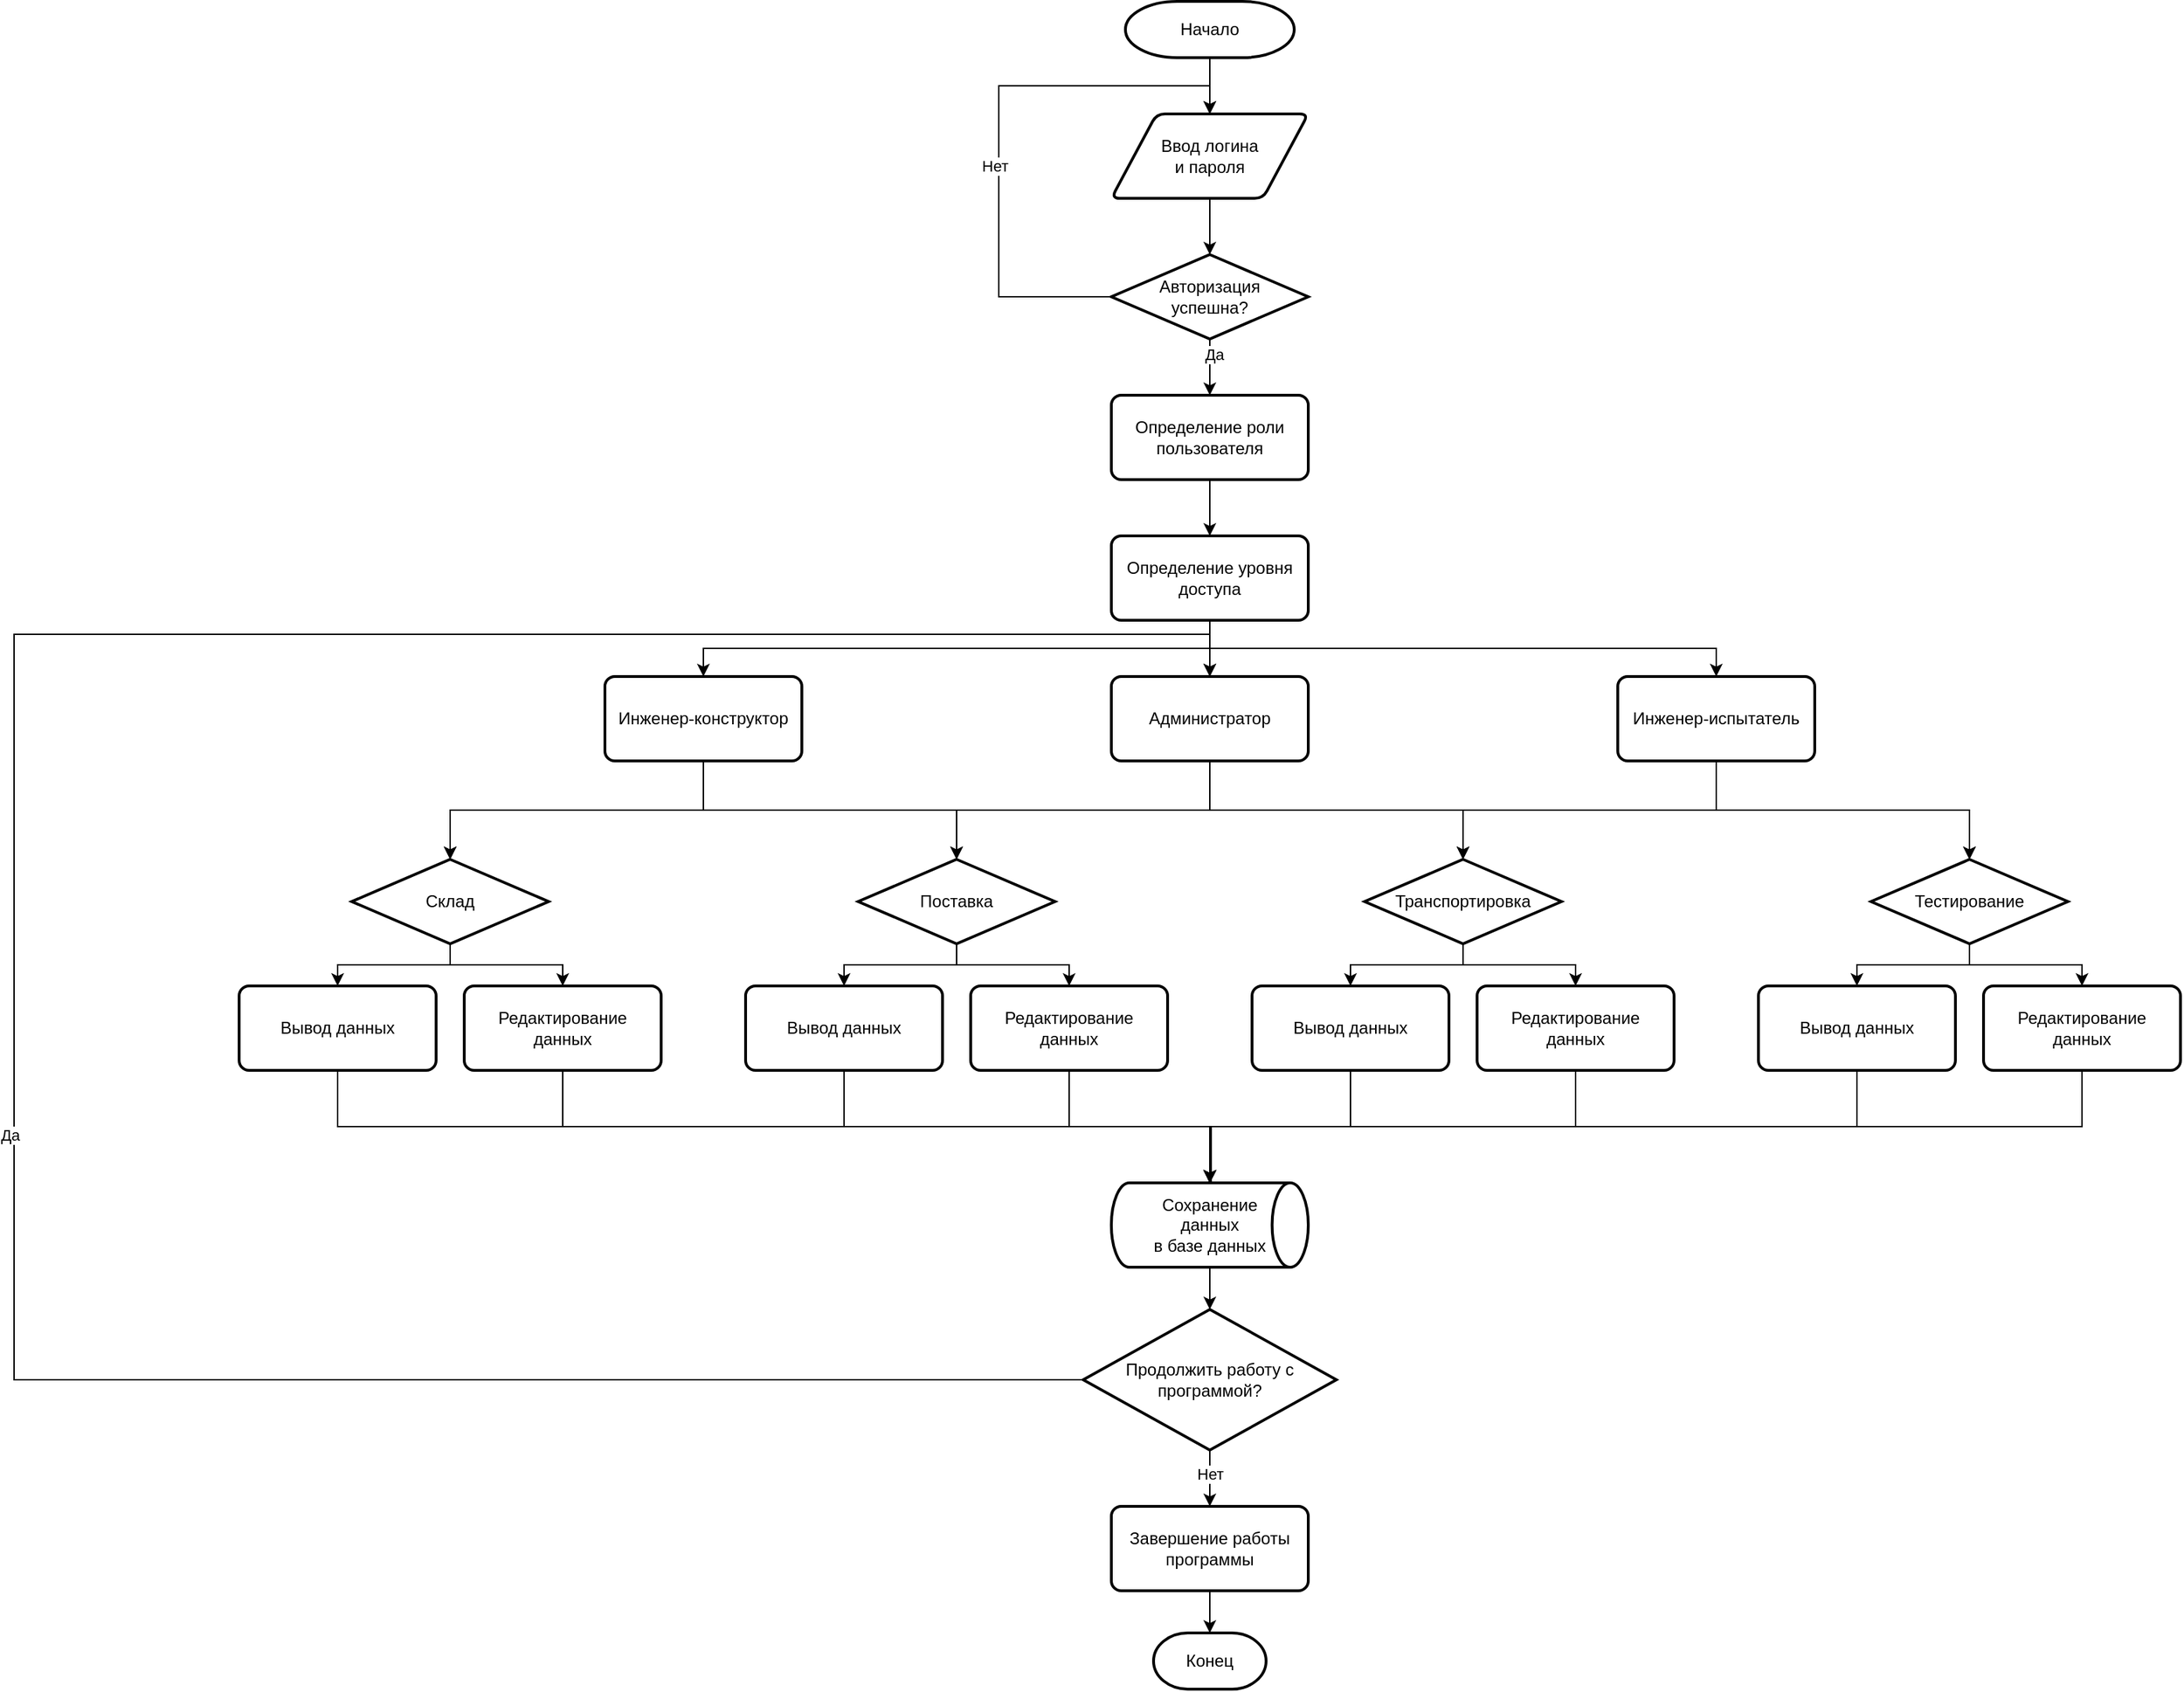 <mxfile version="27.0.9">
  <diagram name="Страница — 1" id="4_a2UAqpwmKXYzxfLa_J">
    <mxGraphModel dx="2253" dy="849" grid="1" gridSize="10" guides="1" tooltips="1" connect="1" arrows="1" fold="1" page="1" pageScale="1" pageWidth="827" pageHeight="1169" math="0" shadow="0">
      <root>
        <mxCell id="0" />
        <mxCell id="1" parent="0" />
        <mxCell id="M1zY204ZlTS8e85Jj3LD-14" value="" style="edgeStyle=orthogonalEdgeStyle;rounded=0;orthogonalLoop=1;jettySize=auto;html=1;" edge="1" parent="1" source="M1zY204ZlTS8e85Jj3LD-1" target="M1zY204ZlTS8e85Jj3LD-11">
          <mxGeometry relative="1" as="geometry" />
        </mxCell>
        <mxCell id="M1zY204ZlTS8e85Jj3LD-1" value="Начало" style="strokeWidth=2;html=1;shape=mxgraph.flowchart.terminator;whiteSpace=wrap;" vertex="1" parent="1">
          <mxGeometry x="360" y="30" width="120" height="40" as="geometry" />
        </mxCell>
        <mxCell id="M1zY204ZlTS8e85Jj3LD-2" value="Конец" style="strokeWidth=2;html=1;shape=mxgraph.flowchart.terminator;whiteSpace=wrap;" vertex="1" parent="1">
          <mxGeometry x="380" y="1190" width="80" height="40" as="geometry" />
        </mxCell>
        <mxCell id="M1zY204ZlTS8e85Jj3LD-17" value="" style="edgeStyle=orthogonalEdgeStyle;rounded=0;orthogonalLoop=1;jettySize=auto;html=1;" edge="1" parent="1" source="M1zY204ZlTS8e85Jj3LD-8" target="M1zY204ZlTS8e85Jj3LD-16">
          <mxGeometry relative="1" as="geometry" />
        </mxCell>
        <mxCell id="M1zY204ZlTS8e85Jj3LD-87" value="Да" style="edgeLabel;html=1;align=center;verticalAlign=middle;resizable=0;points=[];" vertex="1" connectable="0" parent="M1zY204ZlTS8e85Jj3LD-17">
          <mxGeometry x="-0.45" y="3" relative="1" as="geometry">
            <mxPoint as="offset" />
          </mxGeometry>
        </mxCell>
        <mxCell id="M1zY204ZlTS8e85Jj3LD-85" style="edgeStyle=orthogonalEdgeStyle;rounded=0;orthogonalLoop=1;jettySize=auto;html=1;exitX=0;exitY=0.5;exitDx=0;exitDy=0;exitPerimeter=0;entryX=0.5;entryY=0;entryDx=0;entryDy=0;" edge="1" parent="1" source="M1zY204ZlTS8e85Jj3LD-8" target="M1zY204ZlTS8e85Jj3LD-11">
          <mxGeometry relative="1" as="geometry">
            <Array as="points">
              <mxPoint x="270" y="240" />
              <mxPoint x="270" y="90" />
              <mxPoint x="420" y="90" />
            </Array>
          </mxGeometry>
        </mxCell>
        <mxCell id="M1zY204ZlTS8e85Jj3LD-86" value="Нет" style="edgeLabel;html=1;align=center;verticalAlign=middle;resizable=0;points=[];" vertex="1" connectable="0" parent="M1zY204ZlTS8e85Jj3LD-85">
          <mxGeometry x="-0.135" y="3" relative="1" as="geometry">
            <mxPoint as="offset" />
          </mxGeometry>
        </mxCell>
        <mxCell id="M1zY204ZlTS8e85Jj3LD-8" value="Авторизация&lt;br&gt;успешна?" style="strokeWidth=2;html=1;shape=mxgraph.flowchart.decision;whiteSpace=wrap;" vertex="1" parent="1">
          <mxGeometry x="350" y="210" width="140" height="60" as="geometry" />
        </mxCell>
        <mxCell id="M1zY204ZlTS8e85Jj3LD-13" value="" style="edgeStyle=orthogonalEdgeStyle;rounded=0;orthogonalLoop=1;jettySize=auto;html=1;" edge="1" parent="1" source="M1zY204ZlTS8e85Jj3LD-11" target="M1zY204ZlTS8e85Jj3LD-8">
          <mxGeometry relative="1" as="geometry" />
        </mxCell>
        <mxCell id="M1zY204ZlTS8e85Jj3LD-11" value="Ввод логина&lt;br&gt;и пароля" style="shape=parallelogram;html=1;strokeWidth=2;perimeter=parallelogramPerimeter;whiteSpace=wrap;rounded=1;arcSize=12;size=0.23;" vertex="1" parent="1">
          <mxGeometry x="350" y="110" width="140" height="60" as="geometry" />
        </mxCell>
        <mxCell id="M1zY204ZlTS8e85Jj3LD-19" value="" style="edgeStyle=orthogonalEdgeStyle;rounded=0;orthogonalLoop=1;jettySize=auto;html=1;" edge="1" parent="1" source="M1zY204ZlTS8e85Jj3LD-16" target="M1zY204ZlTS8e85Jj3LD-18">
          <mxGeometry relative="1" as="geometry" />
        </mxCell>
        <mxCell id="M1zY204ZlTS8e85Jj3LD-16" value="Определение роли пользователя" style="rounded=1;whiteSpace=wrap;html=1;absoluteArcSize=1;arcSize=14;strokeWidth=2;" vertex="1" parent="1">
          <mxGeometry x="350" y="310" width="140" height="60" as="geometry" />
        </mxCell>
        <mxCell id="M1zY204ZlTS8e85Jj3LD-58" value="" style="edgeStyle=orthogonalEdgeStyle;rounded=0;orthogonalLoop=1;jettySize=auto;html=1;" edge="1" parent="1" source="M1zY204ZlTS8e85Jj3LD-18" target="M1zY204ZlTS8e85Jj3LD-56">
          <mxGeometry relative="1" as="geometry" />
        </mxCell>
        <mxCell id="M1zY204ZlTS8e85Jj3LD-59" style="edgeStyle=orthogonalEdgeStyle;rounded=0;orthogonalLoop=1;jettySize=auto;html=1;entryX=0.5;entryY=0;entryDx=0;entryDy=0;exitX=0.5;exitY=1;exitDx=0;exitDy=0;" edge="1" parent="1" source="M1zY204ZlTS8e85Jj3LD-18" target="M1zY204ZlTS8e85Jj3LD-55">
          <mxGeometry relative="1" as="geometry" />
        </mxCell>
        <mxCell id="M1zY204ZlTS8e85Jj3LD-18" value="Определение уровня доступа" style="rounded=1;whiteSpace=wrap;html=1;absoluteArcSize=1;arcSize=14;strokeWidth=2;" vertex="1" parent="1">
          <mxGeometry x="350" y="410" width="140" height="60" as="geometry" />
        </mxCell>
        <mxCell id="M1zY204ZlTS8e85Jj3LD-70" style="edgeStyle=orthogonalEdgeStyle;rounded=0;orthogonalLoop=1;jettySize=auto;html=1;exitX=0.5;exitY=1;exitDx=0;exitDy=0;" edge="1" parent="1" source="M1zY204ZlTS8e85Jj3LD-30">
          <mxGeometry relative="1" as="geometry">
            <mxPoint x="420" y="910" as="targetPoint" />
            <Array as="points">
              <mxPoint x="-40" y="830" />
              <mxPoint x="421" y="830" />
            </Array>
          </mxGeometry>
        </mxCell>
        <mxCell id="M1zY204ZlTS8e85Jj3LD-30" value="Редактирование&lt;br&gt;данных" style="rounded=1;whiteSpace=wrap;html=1;absoluteArcSize=1;arcSize=14;strokeWidth=2;" vertex="1" parent="1">
          <mxGeometry x="-110" y="730" width="140" height="60" as="geometry" />
        </mxCell>
        <mxCell id="M1zY204ZlTS8e85Jj3LD-34" value="Вывод данных" style="rounded=1;whiteSpace=wrap;html=1;absoluteArcSize=1;arcSize=14;strokeWidth=2;" vertex="1" parent="1">
          <mxGeometry x="-270" y="730" width="140" height="60" as="geometry" />
        </mxCell>
        <mxCell id="M1zY204ZlTS8e85Jj3LD-72" style="edgeStyle=orthogonalEdgeStyle;rounded=0;orthogonalLoop=1;jettySize=auto;html=1;exitX=0.5;exitY=1;exitDx=0;exitDy=0;" edge="1" parent="1" source="M1zY204ZlTS8e85Jj3LD-35">
          <mxGeometry relative="1" as="geometry">
            <mxPoint x="420" y="870" as="targetPoint" />
          </mxGeometry>
        </mxCell>
        <mxCell id="M1zY204ZlTS8e85Jj3LD-35" value="Редактирование&lt;br&gt;данных" style="rounded=1;whiteSpace=wrap;html=1;absoluteArcSize=1;arcSize=14;strokeWidth=2;" vertex="1" parent="1">
          <mxGeometry x="250" y="730" width="140" height="60" as="geometry" />
        </mxCell>
        <mxCell id="M1zY204ZlTS8e85Jj3LD-36" value="Вывод данных" style="rounded=1;whiteSpace=wrap;html=1;absoluteArcSize=1;arcSize=14;strokeWidth=2;" vertex="1" parent="1">
          <mxGeometry x="90" y="730" width="140" height="60" as="geometry" />
        </mxCell>
        <mxCell id="M1zY204ZlTS8e85Jj3LD-37" value="Редактирование&lt;br&gt;данных" style="rounded=1;whiteSpace=wrap;html=1;absoluteArcSize=1;arcSize=14;strokeWidth=2;" vertex="1" parent="1">
          <mxGeometry x="610" y="730" width="140" height="60" as="geometry" />
        </mxCell>
        <mxCell id="M1zY204ZlTS8e85Jj3LD-73" style="edgeStyle=orthogonalEdgeStyle;rounded=0;orthogonalLoop=1;jettySize=auto;html=1;exitX=0.5;exitY=1;exitDx=0;exitDy=0;" edge="1" parent="1" source="M1zY204ZlTS8e85Jj3LD-38">
          <mxGeometry relative="1" as="geometry">
            <mxPoint x="420" y="870" as="targetPoint" />
          </mxGeometry>
        </mxCell>
        <mxCell id="M1zY204ZlTS8e85Jj3LD-38" value="Вывод данных" style="rounded=1;whiteSpace=wrap;html=1;absoluteArcSize=1;arcSize=14;strokeWidth=2;" vertex="1" parent="1">
          <mxGeometry x="450" y="730" width="140" height="60" as="geometry" />
        </mxCell>
        <mxCell id="M1zY204ZlTS8e85Jj3LD-39" value="Редактирование&lt;br&gt;данных" style="rounded=1;whiteSpace=wrap;html=1;absoluteArcSize=1;arcSize=14;strokeWidth=2;" vertex="1" parent="1">
          <mxGeometry x="970" y="730" width="140" height="60" as="geometry" />
        </mxCell>
        <mxCell id="M1zY204ZlTS8e85Jj3LD-75" style="edgeStyle=orthogonalEdgeStyle;rounded=0;orthogonalLoop=1;jettySize=auto;html=1;exitX=0.5;exitY=1;exitDx=0;exitDy=0;" edge="1" parent="1" source="M1zY204ZlTS8e85Jj3LD-40">
          <mxGeometry relative="1" as="geometry">
            <mxPoint x="420" y="870" as="targetPoint" />
          </mxGeometry>
        </mxCell>
        <mxCell id="M1zY204ZlTS8e85Jj3LD-40" value="Вывод данных" style="rounded=1;whiteSpace=wrap;html=1;absoluteArcSize=1;arcSize=14;strokeWidth=2;" vertex="1" parent="1">
          <mxGeometry x="810" y="730" width="140" height="60" as="geometry" />
        </mxCell>
        <mxCell id="M1zY204ZlTS8e85Jj3LD-41" value="" style="endArrow=classic;html=1;rounded=0;exitX=0.5;exitY=1;exitDx=0;exitDy=0;entryX=0.5;entryY=0;entryDx=0;entryDy=0;edgeStyle=elbowEdgeStyle;elbow=vertical;" edge="1" parent="1" target="M1zY204ZlTS8e85Jj3LD-34">
          <mxGeometry width="50" height="50" relative="1" as="geometry">
            <mxPoint x="-120" y="700" as="sourcePoint" />
            <mxPoint x="160" y="590" as="targetPoint" />
          </mxGeometry>
        </mxCell>
        <mxCell id="M1zY204ZlTS8e85Jj3LD-42" value="" style="endArrow=classic;html=1;rounded=0;entryX=0.5;entryY=0;entryDx=0;entryDy=0;edgeStyle=elbowEdgeStyle;elbow=vertical;exitX=0.5;exitY=1;exitDx=0;exitDy=0;exitPerimeter=0;" edge="1" parent="1" source="M1zY204ZlTS8e85Jj3LD-51" target="M1zY204ZlTS8e85Jj3LD-30">
          <mxGeometry width="50" height="50" relative="1" as="geometry">
            <mxPoint x="-120" y="700" as="sourcePoint" />
            <mxPoint x="210" y="530" as="targetPoint" />
          </mxGeometry>
        </mxCell>
        <mxCell id="M1zY204ZlTS8e85Jj3LD-43" value="" style="endArrow=classic;html=1;rounded=0;entryX=0.5;entryY=0;entryDx=0;entryDy=0;edgeStyle=elbowEdgeStyle;elbow=vertical;exitX=0.5;exitY=1;exitDx=0;exitDy=0;" edge="1" parent="1" target="M1zY204ZlTS8e85Jj3LD-40">
          <mxGeometry width="50" height="50" relative="1" as="geometry">
            <mxPoint x="960" y="700" as="sourcePoint" />
            <mxPoint x="780" y="710" as="targetPoint" />
          </mxGeometry>
        </mxCell>
        <mxCell id="M1zY204ZlTS8e85Jj3LD-44" value="" style="endArrow=classic;html=1;rounded=0;entryX=0.5;entryY=0;entryDx=0;entryDy=0;edgeStyle=elbowEdgeStyle;elbow=vertical;exitX=0.5;exitY=1;exitDx=0;exitDy=0;" edge="1" parent="1" target="M1zY204ZlTS8e85Jj3LD-39">
          <mxGeometry width="50" height="50" relative="1" as="geometry">
            <mxPoint x="960" y="700" as="sourcePoint" />
            <mxPoint x="980" y="760" as="targetPoint" />
          </mxGeometry>
        </mxCell>
        <mxCell id="M1zY204ZlTS8e85Jj3LD-45" value="" style="endArrow=classic;html=1;rounded=0;entryX=0.5;entryY=0;entryDx=0;entryDy=0;edgeStyle=elbowEdgeStyle;elbow=vertical;exitX=0.5;exitY=1;exitDx=0;exitDy=0;" edge="1" parent="1" target="M1zY204ZlTS8e85Jj3LD-38">
          <mxGeometry width="50" height="50" relative="1" as="geometry">
            <mxPoint x="600" y="700" as="sourcePoint" />
            <mxPoint x="460" y="720" as="targetPoint" />
          </mxGeometry>
        </mxCell>
        <mxCell id="M1zY204ZlTS8e85Jj3LD-46" value="" style="endArrow=classic;html=1;rounded=0;entryX=0.5;entryY=0;entryDx=0;entryDy=0;edgeStyle=elbowEdgeStyle;elbow=vertical;exitX=0.5;exitY=1;exitDx=0;exitDy=0;" edge="1" parent="1" target="M1zY204ZlTS8e85Jj3LD-37">
          <mxGeometry width="50" height="50" relative="1" as="geometry">
            <mxPoint x="600" y="700" as="sourcePoint" />
            <mxPoint x="680" y="850" as="targetPoint" />
          </mxGeometry>
        </mxCell>
        <mxCell id="M1zY204ZlTS8e85Jj3LD-47" value="" style="endArrow=classic;html=1;rounded=0;entryX=0.5;entryY=0;entryDx=0;entryDy=0;edgeStyle=elbowEdgeStyle;elbow=vertical;exitX=0.5;exitY=1;exitDx=0;exitDy=0;" edge="1" parent="1" target="M1zY204ZlTS8e85Jj3LD-36">
          <mxGeometry width="50" height="50" relative="1" as="geometry">
            <mxPoint x="240" y="700" as="sourcePoint" />
            <mxPoint x="500" y="930" as="targetPoint" />
          </mxGeometry>
        </mxCell>
        <mxCell id="M1zY204ZlTS8e85Jj3LD-48" value="" style="endArrow=classic;html=1;rounded=0;entryX=0.5;entryY=0;entryDx=0;entryDy=0;edgeStyle=elbowEdgeStyle;elbow=vertical;exitX=0.5;exitY=1;exitDx=0;exitDy=0;" edge="1" parent="1" target="M1zY204ZlTS8e85Jj3LD-35">
          <mxGeometry width="50" height="50" relative="1" as="geometry">
            <mxPoint x="240" y="700" as="sourcePoint" />
            <mxPoint x="340" y="770" as="targetPoint" />
          </mxGeometry>
        </mxCell>
        <mxCell id="M1zY204ZlTS8e85Jj3LD-49" value="Сохранение &lt;br&gt;данных &lt;br&gt;в базе данных" style="strokeWidth=2;html=1;shape=mxgraph.flowchart.direct_data;whiteSpace=wrap;" vertex="1" parent="1">
          <mxGeometry x="350" y="870" width="140" height="60" as="geometry" />
        </mxCell>
        <mxCell id="M1zY204ZlTS8e85Jj3LD-51" value="Склад" style="strokeWidth=2;html=1;shape=mxgraph.flowchart.decision;whiteSpace=wrap;" vertex="1" parent="1">
          <mxGeometry x="-190" y="640" width="140" height="60" as="geometry" />
        </mxCell>
        <mxCell id="M1zY204ZlTS8e85Jj3LD-52" value="Тестирование" style="strokeWidth=2;html=1;shape=mxgraph.flowchart.decision;whiteSpace=wrap;" vertex="1" parent="1">
          <mxGeometry x="890" y="640" width="140" height="60" as="geometry" />
        </mxCell>
        <mxCell id="M1zY204ZlTS8e85Jj3LD-53" value="Транспортировка" style="strokeWidth=2;html=1;shape=mxgraph.flowchart.decision;whiteSpace=wrap;" vertex="1" parent="1">
          <mxGeometry x="530" y="640" width="140" height="60" as="geometry" />
        </mxCell>
        <mxCell id="M1zY204ZlTS8e85Jj3LD-54" value="Поставка" style="strokeWidth=2;html=1;shape=mxgraph.flowchart.decision;whiteSpace=wrap;" vertex="1" parent="1">
          <mxGeometry x="170" y="640" width="140" height="60" as="geometry" />
        </mxCell>
        <mxCell id="M1zY204ZlTS8e85Jj3LD-61" value="" style="edgeStyle=orthogonalEdgeStyle;rounded=0;orthogonalLoop=1;jettySize=auto;html=1;exitX=0.5;exitY=1;exitDx=0;exitDy=0;" edge="1" parent="1" source="M1zY204ZlTS8e85Jj3LD-55" target="M1zY204ZlTS8e85Jj3LD-54">
          <mxGeometry relative="1" as="geometry" />
        </mxCell>
        <mxCell id="M1zY204ZlTS8e85Jj3LD-55" value="Инженер-конструктор" style="rounded=1;whiteSpace=wrap;html=1;absoluteArcSize=1;arcSize=14;strokeWidth=2;" vertex="1" parent="1">
          <mxGeometry x="-10" y="510" width="140" height="60" as="geometry" />
        </mxCell>
        <mxCell id="M1zY204ZlTS8e85Jj3LD-56" value="Администратор" style="rounded=1;whiteSpace=wrap;html=1;absoluteArcSize=1;arcSize=14;strokeWidth=2;" vertex="1" parent="1">
          <mxGeometry x="350" y="510" width="140" height="60" as="geometry" />
        </mxCell>
        <mxCell id="M1zY204ZlTS8e85Jj3LD-57" value="Инженер-испытатель" style="rounded=1;whiteSpace=wrap;html=1;absoluteArcSize=1;arcSize=14;strokeWidth=2;" vertex="1" parent="1">
          <mxGeometry x="710" y="510" width="140" height="60" as="geometry" />
        </mxCell>
        <mxCell id="M1zY204ZlTS8e85Jj3LD-60" value="" style="endArrow=classic;html=1;rounded=0;exitX=0.5;exitY=1;exitDx=0;exitDy=0;entryX=0.5;entryY=0;entryDx=0;entryDy=0;edgeStyle=elbowEdgeStyle;elbow=vertical;" edge="1" parent="1" source="M1zY204ZlTS8e85Jj3LD-18" target="M1zY204ZlTS8e85Jj3LD-57">
          <mxGeometry width="50" height="50" relative="1" as="geometry">
            <mxPoint x="720" y="460" as="sourcePoint" />
            <mxPoint x="770" y="410" as="targetPoint" />
          </mxGeometry>
        </mxCell>
        <mxCell id="M1zY204ZlTS8e85Jj3LD-62" style="edgeStyle=orthogonalEdgeStyle;rounded=0;orthogonalLoop=1;jettySize=auto;html=1;entryX=0.5;entryY=0;entryDx=0;entryDy=0;entryPerimeter=0;exitX=0.5;exitY=1;exitDx=0;exitDy=0;" edge="1" parent="1" source="M1zY204ZlTS8e85Jj3LD-55" target="M1zY204ZlTS8e85Jj3LD-51">
          <mxGeometry relative="1" as="geometry" />
        </mxCell>
        <mxCell id="M1zY204ZlTS8e85Jj3LD-63" style="edgeStyle=orthogonalEdgeStyle;rounded=0;orthogonalLoop=1;jettySize=auto;html=1;entryX=0.5;entryY=0;entryDx=0;entryDy=0;entryPerimeter=0;exitX=0.5;exitY=1;exitDx=0;exitDy=0;" edge="1" parent="1" source="M1zY204ZlTS8e85Jj3LD-57" target="M1zY204ZlTS8e85Jj3LD-53">
          <mxGeometry relative="1" as="geometry" />
        </mxCell>
        <mxCell id="M1zY204ZlTS8e85Jj3LD-64" style="edgeStyle=orthogonalEdgeStyle;rounded=0;orthogonalLoop=1;jettySize=auto;html=1;entryX=0.5;entryY=0;entryDx=0;entryDy=0;entryPerimeter=0;exitX=0.5;exitY=1;exitDx=0;exitDy=0;" edge="1" parent="1" source="M1zY204ZlTS8e85Jj3LD-57" target="M1zY204ZlTS8e85Jj3LD-52">
          <mxGeometry relative="1" as="geometry" />
        </mxCell>
        <mxCell id="M1zY204ZlTS8e85Jj3LD-65" style="edgeStyle=orthogonalEdgeStyle;rounded=0;orthogonalLoop=1;jettySize=auto;html=1;entryX=0.5;entryY=0;entryDx=0;entryDy=0;entryPerimeter=0;exitX=0.5;exitY=1;exitDx=0;exitDy=0;" edge="1" parent="1" source="M1zY204ZlTS8e85Jj3LD-56" target="M1zY204ZlTS8e85Jj3LD-54">
          <mxGeometry relative="1" as="geometry">
            <mxPoint x="440" y="630" as="sourcePoint" />
          </mxGeometry>
        </mxCell>
        <mxCell id="M1zY204ZlTS8e85Jj3LD-66" style="edgeStyle=orthogonalEdgeStyle;rounded=0;orthogonalLoop=1;jettySize=auto;html=1;entryX=0.5;entryY=0;entryDx=0;entryDy=0;entryPerimeter=0;exitX=0.5;exitY=1;exitDx=0;exitDy=0;" edge="1" parent="1" source="M1zY204ZlTS8e85Jj3LD-56" target="M1zY204ZlTS8e85Jj3LD-51">
          <mxGeometry relative="1" as="geometry" />
        </mxCell>
        <mxCell id="M1zY204ZlTS8e85Jj3LD-67" style="edgeStyle=orthogonalEdgeStyle;rounded=0;orthogonalLoop=1;jettySize=auto;html=1;entryX=0.5;entryY=0;entryDx=0;entryDy=0;entryPerimeter=0;exitX=0.5;exitY=1;exitDx=0;exitDy=0;" edge="1" parent="1" source="M1zY204ZlTS8e85Jj3LD-56" target="M1zY204ZlTS8e85Jj3LD-53">
          <mxGeometry relative="1" as="geometry" />
        </mxCell>
        <mxCell id="M1zY204ZlTS8e85Jj3LD-68" style="edgeStyle=orthogonalEdgeStyle;rounded=0;orthogonalLoop=1;jettySize=auto;html=1;entryX=0.5;entryY=0;entryDx=0;entryDy=0;entryPerimeter=0;exitX=0.5;exitY=1;exitDx=0;exitDy=0;" edge="1" parent="1" source="M1zY204ZlTS8e85Jj3LD-56" target="M1zY204ZlTS8e85Jj3LD-52">
          <mxGeometry relative="1" as="geometry" />
        </mxCell>
        <mxCell id="M1zY204ZlTS8e85Jj3LD-69" style="edgeStyle=orthogonalEdgeStyle;rounded=0;orthogonalLoop=1;jettySize=auto;html=1;entryX=0.5;entryY=0;entryDx=0;entryDy=0;entryPerimeter=0;exitX=0.5;exitY=1;exitDx=0;exitDy=0;" edge="1" parent="1" source="M1zY204ZlTS8e85Jj3LD-34" target="M1zY204ZlTS8e85Jj3LD-49">
          <mxGeometry relative="1" as="geometry" />
        </mxCell>
        <mxCell id="M1zY204ZlTS8e85Jj3LD-71" style="edgeStyle=orthogonalEdgeStyle;rounded=0;orthogonalLoop=1;jettySize=auto;html=1;entryX=0.5;entryY=0;entryDx=0;entryDy=0;entryPerimeter=0;exitX=0.5;exitY=1;exitDx=0;exitDy=0;" edge="1" parent="1" source="M1zY204ZlTS8e85Jj3LD-36" target="M1zY204ZlTS8e85Jj3LD-49">
          <mxGeometry relative="1" as="geometry" />
        </mxCell>
        <mxCell id="M1zY204ZlTS8e85Jj3LD-74" style="edgeStyle=orthogonalEdgeStyle;rounded=0;orthogonalLoop=1;jettySize=auto;html=1;exitX=0.5;exitY=1;exitDx=0;exitDy=0;entryX=0.5;entryY=0;entryDx=0;entryDy=0;entryPerimeter=0;" edge="1" parent="1" source="M1zY204ZlTS8e85Jj3LD-37" target="M1zY204ZlTS8e85Jj3LD-49">
          <mxGeometry relative="1" as="geometry" />
        </mxCell>
        <mxCell id="M1zY204ZlTS8e85Jj3LD-76" style="edgeStyle=orthogonalEdgeStyle;rounded=0;orthogonalLoop=1;jettySize=auto;html=1;exitX=0.5;exitY=1;exitDx=0;exitDy=0;entryX=0.5;entryY=0;entryDx=0;entryDy=0;entryPerimeter=0;" edge="1" parent="1" source="M1zY204ZlTS8e85Jj3LD-39" target="M1zY204ZlTS8e85Jj3LD-49">
          <mxGeometry relative="1" as="geometry" />
        </mxCell>
        <mxCell id="M1zY204ZlTS8e85Jj3LD-80" style="edgeStyle=orthogonalEdgeStyle;rounded=0;orthogonalLoop=1;jettySize=auto;html=1;exitX=0.5;exitY=1;exitDx=0;exitDy=0;exitPerimeter=0;entryX=0.5;entryY=0;entryDx=0;entryDy=0;" edge="1" parent="1" source="M1zY204ZlTS8e85Jj3LD-77" target="M1zY204ZlTS8e85Jj3LD-79">
          <mxGeometry relative="1" as="geometry" />
        </mxCell>
        <mxCell id="M1zY204ZlTS8e85Jj3LD-83" value="Нет" style="edgeLabel;html=1;align=center;verticalAlign=middle;resizable=0;points=[];" vertex="1" connectable="0" parent="M1zY204ZlTS8e85Jj3LD-80">
          <mxGeometry x="-0.15" relative="1" as="geometry">
            <mxPoint as="offset" />
          </mxGeometry>
        </mxCell>
        <mxCell id="M1zY204ZlTS8e85Jj3LD-81" style="edgeStyle=orthogonalEdgeStyle;rounded=0;orthogonalLoop=1;jettySize=auto;html=1;exitX=0;exitY=0.5;exitDx=0;exitDy=0;exitPerimeter=0;entryX=0.5;entryY=0;entryDx=0;entryDy=0;" edge="1" parent="1" source="M1zY204ZlTS8e85Jj3LD-77" target="M1zY204ZlTS8e85Jj3LD-56">
          <mxGeometry relative="1" as="geometry">
            <Array as="points">
              <mxPoint x="-430" y="1010" />
              <mxPoint x="-430" y="480" />
              <mxPoint x="420" y="480" />
            </Array>
          </mxGeometry>
        </mxCell>
        <mxCell id="M1zY204ZlTS8e85Jj3LD-82" value="Да" style="edgeLabel;html=1;align=center;verticalAlign=middle;resizable=0;points=[];" vertex="1" connectable="0" parent="M1zY204ZlTS8e85Jj3LD-81">
          <mxGeometry x="-0.139" y="3" relative="1" as="geometry">
            <mxPoint as="offset" />
          </mxGeometry>
        </mxCell>
        <mxCell id="M1zY204ZlTS8e85Jj3LD-77" value="Продолжить работу с программой?" style="strokeWidth=2;html=1;shape=mxgraph.flowchart.decision;whiteSpace=wrap;" vertex="1" parent="1">
          <mxGeometry x="330" y="960" width="180" height="100" as="geometry" />
        </mxCell>
        <mxCell id="M1zY204ZlTS8e85Jj3LD-78" style="edgeStyle=orthogonalEdgeStyle;rounded=0;orthogonalLoop=1;jettySize=auto;html=1;exitX=0.5;exitY=1;exitDx=0;exitDy=0;exitPerimeter=0;entryX=0.5;entryY=0;entryDx=0;entryDy=0;entryPerimeter=0;" edge="1" parent="1" source="M1zY204ZlTS8e85Jj3LD-49" target="M1zY204ZlTS8e85Jj3LD-77">
          <mxGeometry relative="1" as="geometry" />
        </mxCell>
        <mxCell id="M1zY204ZlTS8e85Jj3LD-88" value="" style="edgeStyle=orthogonalEdgeStyle;rounded=0;orthogonalLoop=1;jettySize=auto;html=1;" edge="1" parent="1" source="M1zY204ZlTS8e85Jj3LD-79" target="M1zY204ZlTS8e85Jj3LD-2">
          <mxGeometry relative="1" as="geometry" />
        </mxCell>
        <mxCell id="M1zY204ZlTS8e85Jj3LD-79" value="Завершение работы программы" style="rounded=1;whiteSpace=wrap;html=1;absoluteArcSize=1;arcSize=14;strokeWidth=2;" vertex="1" parent="1">
          <mxGeometry x="350" y="1100" width="140" height="60" as="geometry" />
        </mxCell>
      </root>
    </mxGraphModel>
  </diagram>
</mxfile>
